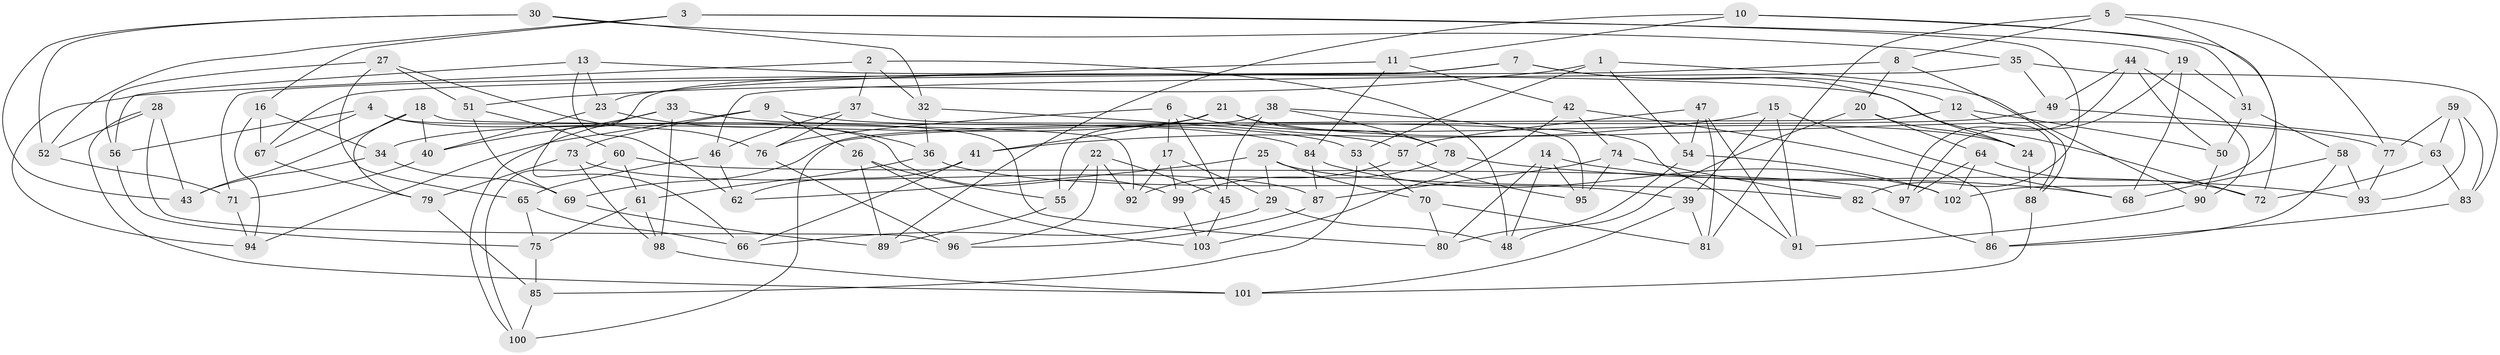 // coarse degree distribution, {6: 0.3333333333333333, 5: 0.2619047619047619, 4: 0.09523809523809523, 8: 0.09523809523809523, 7: 0.16666666666666666, 9: 0.047619047619047616}
// Generated by graph-tools (version 1.1) at 2025/38/03/04/25 23:38:18]
// undirected, 103 vertices, 206 edges
graph export_dot {
  node [color=gray90,style=filled];
  1;
  2;
  3;
  4;
  5;
  6;
  7;
  8;
  9;
  10;
  11;
  12;
  13;
  14;
  15;
  16;
  17;
  18;
  19;
  20;
  21;
  22;
  23;
  24;
  25;
  26;
  27;
  28;
  29;
  30;
  31;
  32;
  33;
  34;
  35;
  36;
  37;
  38;
  39;
  40;
  41;
  42;
  43;
  44;
  45;
  46;
  47;
  48;
  49;
  50;
  51;
  52;
  53;
  54;
  55;
  56;
  57;
  58;
  59;
  60;
  61;
  62;
  63;
  64;
  65;
  66;
  67;
  68;
  69;
  70;
  71;
  72;
  73;
  74;
  75;
  76;
  77;
  78;
  79;
  80;
  81;
  82;
  83;
  84;
  85;
  86;
  87;
  88;
  89;
  90;
  91;
  92;
  93;
  94;
  95;
  96;
  97;
  98;
  99;
  100;
  101;
  102;
  103;
  1 -- 51;
  1 -- 54;
  1 -- 53;
  1 -- 90;
  2 -- 32;
  2 -- 48;
  2 -- 37;
  2 -- 94;
  3 -- 82;
  3 -- 19;
  3 -- 16;
  3 -- 52;
  4 -- 67;
  4 -- 99;
  4 -- 56;
  4 -- 80;
  5 -- 81;
  5 -- 8;
  5 -- 102;
  5 -- 77;
  6 -- 76;
  6 -- 17;
  6 -- 24;
  6 -- 45;
  7 -- 12;
  7 -- 71;
  7 -- 24;
  7 -- 66;
  8 -- 88;
  8 -- 67;
  8 -- 20;
  9 -- 94;
  9 -- 73;
  9 -- 26;
  9 -- 53;
  10 -- 31;
  10 -- 72;
  10 -- 89;
  10 -- 11;
  11 -- 42;
  11 -- 23;
  11 -- 84;
  12 -- 50;
  12 -- 88;
  12 -- 100;
  13 -- 56;
  13 -- 62;
  13 -- 72;
  13 -- 23;
  14 -- 48;
  14 -- 95;
  14 -- 80;
  14 -- 68;
  15 -- 68;
  15 -- 91;
  15 -- 41;
  15 -- 39;
  16 -- 67;
  16 -- 34;
  16 -- 94;
  17 -- 99;
  17 -- 92;
  17 -- 29;
  18 -- 40;
  18 -- 43;
  18 -- 92;
  18 -- 79;
  19 -- 68;
  19 -- 31;
  19 -- 97;
  20 -- 64;
  20 -- 24;
  20 -- 48;
  21 -- 77;
  21 -- 34;
  21 -- 78;
  21 -- 41;
  22 -- 45;
  22 -- 55;
  22 -- 96;
  22 -- 92;
  23 -- 36;
  23 -- 40;
  24 -- 88;
  25 -- 70;
  25 -- 29;
  25 -- 82;
  25 -- 62;
  26 -- 55;
  26 -- 89;
  26 -- 103;
  27 -- 56;
  27 -- 76;
  27 -- 65;
  27 -- 51;
  28 -- 52;
  28 -- 101;
  28 -- 43;
  28 -- 96;
  29 -- 66;
  29 -- 48;
  30 -- 32;
  30 -- 52;
  30 -- 35;
  30 -- 43;
  31 -- 50;
  31 -- 58;
  32 -- 57;
  32 -- 36;
  33 -- 100;
  33 -- 40;
  33 -- 98;
  33 -- 84;
  34 -- 69;
  34 -- 43;
  35 -- 49;
  35 -- 46;
  35 -- 83;
  36 -- 39;
  36 -- 61;
  37 -- 91;
  37 -- 46;
  37 -- 76;
  38 -- 95;
  38 -- 45;
  38 -- 78;
  38 -- 55;
  39 -- 81;
  39 -- 101;
  40 -- 71;
  41 -- 66;
  41 -- 62;
  42 -- 103;
  42 -- 86;
  42 -- 74;
  44 -- 50;
  44 -- 49;
  44 -- 90;
  44 -- 97;
  45 -- 103;
  46 -- 62;
  46 -- 65;
  47 -- 54;
  47 -- 91;
  47 -- 57;
  47 -- 81;
  49 -- 69;
  49 -- 63;
  50 -- 90;
  51 -- 69;
  51 -- 60;
  52 -- 71;
  53 -- 85;
  53 -- 70;
  54 -- 102;
  54 -- 80;
  55 -- 89;
  56 -- 75;
  57 -- 92;
  57 -- 95;
  58 -- 86;
  58 -- 68;
  58 -- 93;
  59 -- 77;
  59 -- 63;
  59 -- 93;
  59 -- 83;
  60 -- 61;
  60 -- 97;
  60 -- 100;
  61 -- 98;
  61 -- 75;
  63 -- 83;
  63 -- 72;
  64 -- 72;
  64 -- 102;
  64 -- 97;
  65 -- 75;
  65 -- 66;
  67 -- 79;
  69 -- 89;
  70 -- 81;
  70 -- 80;
  71 -- 94;
  73 -- 79;
  73 -- 98;
  73 -- 87;
  74 -- 95;
  74 -- 87;
  74 -- 82;
  75 -- 85;
  76 -- 96;
  77 -- 93;
  78 -- 93;
  78 -- 99;
  79 -- 85;
  82 -- 86;
  83 -- 86;
  84 -- 102;
  84 -- 87;
  85 -- 100;
  87 -- 96;
  88 -- 101;
  90 -- 91;
  98 -- 101;
  99 -- 103;
}
